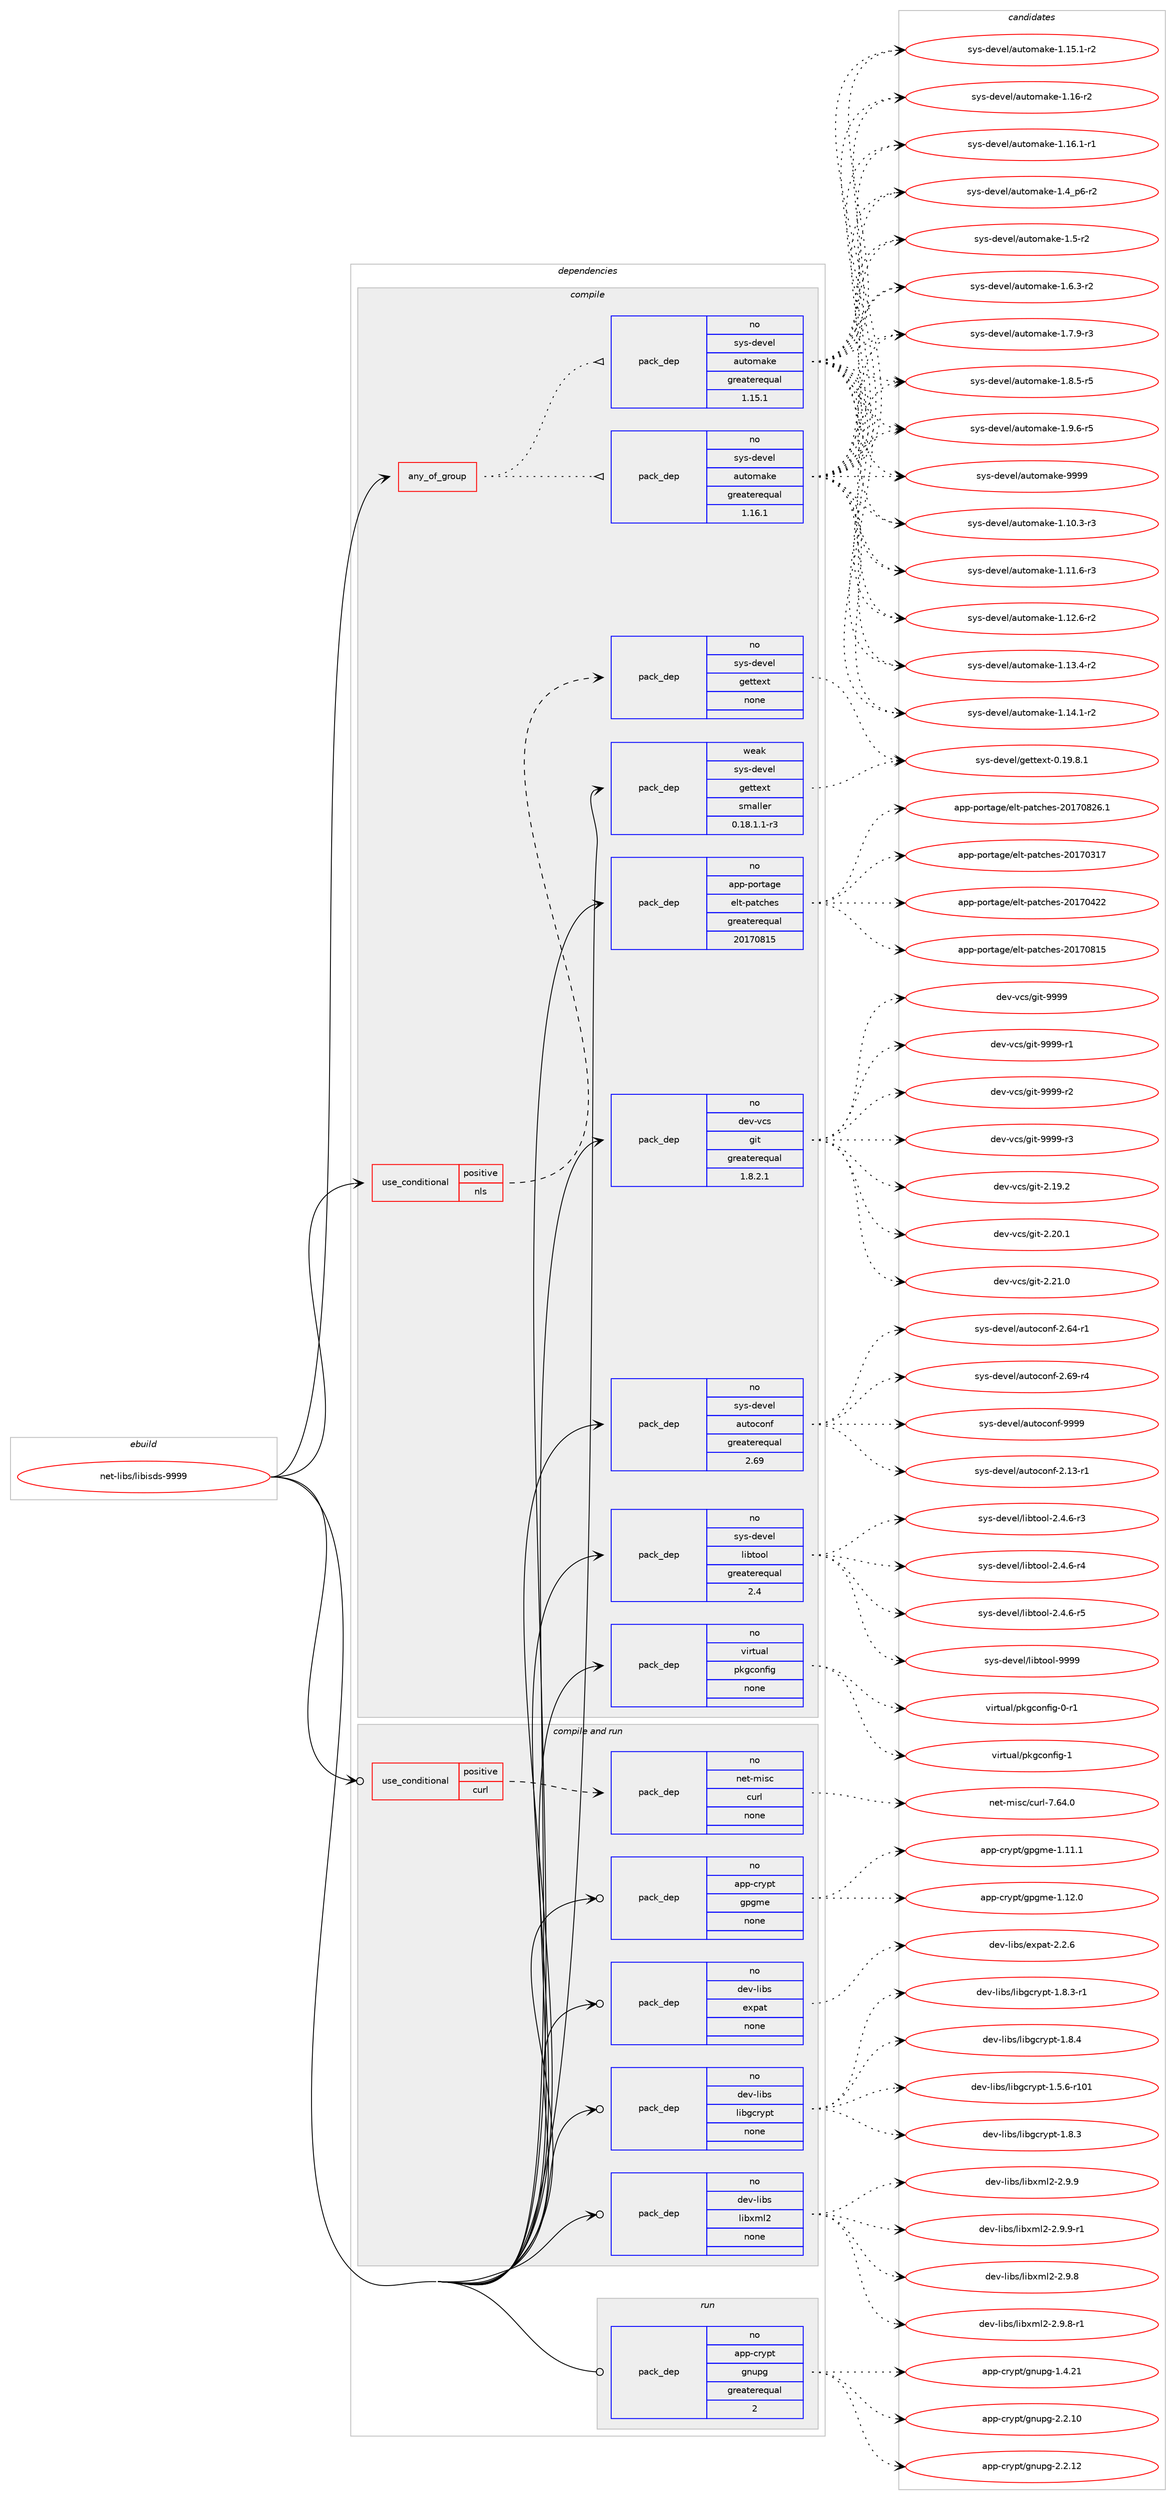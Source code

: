 digraph prolog {

# *************
# Graph options
# *************

newrank=true;
concentrate=true;
compound=true;
graph [rankdir=LR,fontname=Helvetica,fontsize=10,ranksep=1.5];#, ranksep=2.5, nodesep=0.2];
edge  [arrowhead=vee];
node  [fontname=Helvetica,fontsize=10];

# **********
# The ebuild
# **********

subgraph cluster_leftcol {
color=gray;
rank=same;
label=<<i>ebuild</i>>;
id [label="net-libs/libisds-9999", color=red, width=4, href="../net-libs/libisds-9999.svg"];
}

# ****************
# The dependencies
# ****************

subgraph cluster_midcol {
color=gray;
label=<<i>dependencies</i>>;
subgraph cluster_compile {
fillcolor="#eeeeee";
style=filled;
label=<<i>compile</i>>;
subgraph any26118 {
dependency1659623 [label=<<TABLE BORDER="0" CELLBORDER="1" CELLSPACING="0" CELLPADDING="4"><TR><TD CELLPADDING="10">any_of_group</TD></TR></TABLE>>, shape=none, color=red];subgraph pack1186516 {
dependency1659624 [label=<<TABLE BORDER="0" CELLBORDER="1" CELLSPACING="0" CELLPADDING="4" WIDTH="220"><TR><TD ROWSPAN="6" CELLPADDING="30">pack_dep</TD></TR><TR><TD WIDTH="110">no</TD></TR><TR><TD>sys-devel</TD></TR><TR><TD>automake</TD></TR><TR><TD>greaterequal</TD></TR><TR><TD>1.16.1</TD></TR></TABLE>>, shape=none, color=blue];
}
dependency1659623:e -> dependency1659624:w [weight=20,style="dotted",arrowhead="oinv"];
subgraph pack1186517 {
dependency1659625 [label=<<TABLE BORDER="0" CELLBORDER="1" CELLSPACING="0" CELLPADDING="4" WIDTH="220"><TR><TD ROWSPAN="6" CELLPADDING="30">pack_dep</TD></TR><TR><TD WIDTH="110">no</TD></TR><TR><TD>sys-devel</TD></TR><TR><TD>automake</TD></TR><TR><TD>greaterequal</TD></TR><TR><TD>1.15.1</TD></TR></TABLE>>, shape=none, color=blue];
}
dependency1659623:e -> dependency1659625:w [weight=20,style="dotted",arrowhead="oinv"];
}
id:e -> dependency1659623:w [weight=20,style="solid",arrowhead="vee"];
subgraph cond446201 {
dependency1659626 [label=<<TABLE BORDER="0" CELLBORDER="1" CELLSPACING="0" CELLPADDING="4"><TR><TD ROWSPAN="3" CELLPADDING="10">use_conditional</TD></TR><TR><TD>positive</TD></TR><TR><TD>nls</TD></TR></TABLE>>, shape=none, color=red];
subgraph pack1186518 {
dependency1659627 [label=<<TABLE BORDER="0" CELLBORDER="1" CELLSPACING="0" CELLPADDING="4" WIDTH="220"><TR><TD ROWSPAN="6" CELLPADDING="30">pack_dep</TD></TR><TR><TD WIDTH="110">no</TD></TR><TR><TD>sys-devel</TD></TR><TR><TD>gettext</TD></TR><TR><TD>none</TD></TR><TR><TD></TD></TR></TABLE>>, shape=none, color=blue];
}
dependency1659626:e -> dependency1659627:w [weight=20,style="dashed",arrowhead="vee"];
}
id:e -> dependency1659626:w [weight=20,style="solid",arrowhead="vee"];
subgraph pack1186519 {
dependency1659628 [label=<<TABLE BORDER="0" CELLBORDER="1" CELLSPACING="0" CELLPADDING="4" WIDTH="220"><TR><TD ROWSPAN="6" CELLPADDING="30">pack_dep</TD></TR><TR><TD WIDTH="110">no</TD></TR><TR><TD>app-portage</TD></TR><TR><TD>elt-patches</TD></TR><TR><TD>greaterequal</TD></TR><TR><TD>20170815</TD></TR></TABLE>>, shape=none, color=blue];
}
id:e -> dependency1659628:w [weight=20,style="solid",arrowhead="vee"];
subgraph pack1186520 {
dependency1659629 [label=<<TABLE BORDER="0" CELLBORDER="1" CELLSPACING="0" CELLPADDING="4" WIDTH="220"><TR><TD ROWSPAN="6" CELLPADDING="30">pack_dep</TD></TR><TR><TD WIDTH="110">no</TD></TR><TR><TD>dev-vcs</TD></TR><TR><TD>git</TD></TR><TR><TD>greaterequal</TD></TR><TR><TD>1.8.2.1</TD></TR></TABLE>>, shape=none, color=blue];
}
id:e -> dependency1659629:w [weight=20,style="solid",arrowhead="vee"];
subgraph pack1186521 {
dependency1659630 [label=<<TABLE BORDER="0" CELLBORDER="1" CELLSPACING="0" CELLPADDING="4" WIDTH="220"><TR><TD ROWSPAN="6" CELLPADDING="30">pack_dep</TD></TR><TR><TD WIDTH="110">no</TD></TR><TR><TD>sys-devel</TD></TR><TR><TD>autoconf</TD></TR><TR><TD>greaterequal</TD></TR><TR><TD>2.69</TD></TR></TABLE>>, shape=none, color=blue];
}
id:e -> dependency1659630:w [weight=20,style="solid",arrowhead="vee"];
subgraph pack1186522 {
dependency1659631 [label=<<TABLE BORDER="0" CELLBORDER="1" CELLSPACING="0" CELLPADDING="4" WIDTH="220"><TR><TD ROWSPAN="6" CELLPADDING="30">pack_dep</TD></TR><TR><TD WIDTH="110">no</TD></TR><TR><TD>sys-devel</TD></TR><TR><TD>libtool</TD></TR><TR><TD>greaterequal</TD></TR><TR><TD>2.4</TD></TR></TABLE>>, shape=none, color=blue];
}
id:e -> dependency1659631:w [weight=20,style="solid",arrowhead="vee"];
subgraph pack1186523 {
dependency1659632 [label=<<TABLE BORDER="0" CELLBORDER="1" CELLSPACING="0" CELLPADDING="4" WIDTH="220"><TR><TD ROWSPAN="6" CELLPADDING="30">pack_dep</TD></TR><TR><TD WIDTH="110">no</TD></TR><TR><TD>virtual</TD></TR><TR><TD>pkgconfig</TD></TR><TR><TD>none</TD></TR><TR><TD></TD></TR></TABLE>>, shape=none, color=blue];
}
id:e -> dependency1659632:w [weight=20,style="solid",arrowhead="vee"];
subgraph pack1186524 {
dependency1659633 [label=<<TABLE BORDER="0" CELLBORDER="1" CELLSPACING="0" CELLPADDING="4" WIDTH="220"><TR><TD ROWSPAN="6" CELLPADDING="30">pack_dep</TD></TR><TR><TD WIDTH="110">weak</TD></TR><TR><TD>sys-devel</TD></TR><TR><TD>gettext</TD></TR><TR><TD>smaller</TD></TR><TR><TD>0.18.1.1-r3</TD></TR></TABLE>>, shape=none, color=blue];
}
id:e -> dependency1659633:w [weight=20,style="solid",arrowhead="vee"];
}
subgraph cluster_compileandrun {
fillcolor="#eeeeee";
style=filled;
label=<<i>compile and run</i>>;
subgraph cond446202 {
dependency1659634 [label=<<TABLE BORDER="0" CELLBORDER="1" CELLSPACING="0" CELLPADDING="4"><TR><TD ROWSPAN="3" CELLPADDING="10">use_conditional</TD></TR><TR><TD>positive</TD></TR><TR><TD>curl</TD></TR></TABLE>>, shape=none, color=red];
subgraph pack1186525 {
dependency1659635 [label=<<TABLE BORDER="0" CELLBORDER="1" CELLSPACING="0" CELLPADDING="4" WIDTH="220"><TR><TD ROWSPAN="6" CELLPADDING="30">pack_dep</TD></TR><TR><TD WIDTH="110">no</TD></TR><TR><TD>net-misc</TD></TR><TR><TD>curl</TD></TR><TR><TD>none</TD></TR><TR><TD></TD></TR></TABLE>>, shape=none, color=blue];
}
dependency1659634:e -> dependency1659635:w [weight=20,style="dashed",arrowhead="vee"];
}
id:e -> dependency1659634:w [weight=20,style="solid",arrowhead="odotvee"];
subgraph pack1186526 {
dependency1659636 [label=<<TABLE BORDER="0" CELLBORDER="1" CELLSPACING="0" CELLPADDING="4" WIDTH="220"><TR><TD ROWSPAN="6" CELLPADDING="30">pack_dep</TD></TR><TR><TD WIDTH="110">no</TD></TR><TR><TD>app-crypt</TD></TR><TR><TD>gpgme</TD></TR><TR><TD>none</TD></TR><TR><TD></TD></TR></TABLE>>, shape=none, color=blue];
}
id:e -> dependency1659636:w [weight=20,style="solid",arrowhead="odotvee"];
subgraph pack1186527 {
dependency1659637 [label=<<TABLE BORDER="0" CELLBORDER="1" CELLSPACING="0" CELLPADDING="4" WIDTH="220"><TR><TD ROWSPAN="6" CELLPADDING="30">pack_dep</TD></TR><TR><TD WIDTH="110">no</TD></TR><TR><TD>dev-libs</TD></TR><TR><TD>expat</TD></TR><TR><TD>none</TD></TR><TR><TD></TD></TR></TABLE>>, shape=none, color=blue];
}
id:e -> dependency1659637:w [weight=20,style="solid",arrowhead="odotvee"];
subgraph pack1186528 {
dependency1659638 [label=<<TABLE BORDER="0" CELLBORDER="1" CELLSPACING="0" CELLPADDING="4" WIDTH="220"><TR><TD ROWSPAN="6" CELLPADDING="30">pack_dep</TD></TR><TR><TD WIDTH="110">no</TD></TR><TR><TD>dev-libs</TD></TR><TR><TD>libgcrypt</TD></TR><TR><TD>none</TD></TR><TR><TD></TD></TR></TABLE>>, shape=none, color=blue];
}
id:e -> dependency1659638:w [weight=20,style="solid",arrowhead="odotvee"];
subgraph pack1186529 {
dependency1659639 [label=<<TABLE BORDER="0" CELLBORDER="1" CELLSPACING="0" CELLPADDING="4" WIDTH="220"><TR><TD ROWSPAN="6" CELLPADDING="30">pack_dep</TD></TR><TR><TD WIDTH="110">no</TD></TR><TR><TD>dev-libs</TD></TR><TR><TD>libxml2</TD></TR><TR><TD>none</TD></TR><TR><TD></TD></TR></TABLE>>, shape=none, color=blue];
}
id:e -> dependency1659639:w [weight=20,style="solid",arrowhead="odotvee"];
}
subgraph cluster_run {
fillcolor="#eeeeee";
style=filled;
label=<<i>run</i>>;
subgraph pack1186530 {
dependency1659640 [label=<<TABLE BORDER="0" CELLBORDER="1" CELLSPACING="0" CELLPADDING="4" WIDTH="220"><TR><TD ROWSPAN="6" CELLPADDING="30">pack_dep</TD></TR><TR><TD WIDTH="110">no</TD></TR><TR><TD>app-crypt</TD></TR><TR><TD>gnupg</TD></TR><TR><TD>greaterequal</TD></TR><TR><TD>2</TD></TR></TABLE>>, shape=none, color=blue];
}
id:e -> dependency1659640:w [weight=20,style="solid",arrowhead="odot"];
}
}

# **************
# The candidates
# **************

subgraph cluster_choices {
rank=same;
color=gray;
label=<<i>candidates</i>>;

subgraph choice1186516 {
color=black;
nodesep=1;
choice11512111545100101118101108479711711611110997107101454946494846514511451 [label="sys-devel/automake-1.10.3-r3", color=red, width=4,href="../sys-devel/automake-1.10.3-r3.svg"];
choice11512111545100101118101108479711711611110997107101454946494946544511451 [label="sys-devel/automake-1.11.6-r3", color=red, width=4,href="../sys-devel/automake-1.11.6-r3.svg"];
choice11512111545100101118101108479711711611110997107101454946495046544511450 [label="sys-devel/automake-1.12.6-r2", color=red, width=4,href="../sys-devel/automake-1.12.6-r2.svg"];
choice11512111545100101118101108479711711611110997107101454946495146524511450 [label="sys-devel/automake-1.13.4-r2", color=red, width=4,href="../sys-devel/automake-1.13.4-r2.svg"];
choice11512111545100101118101108479711711611110997107101454946495246494511450 [label="sys-devel/automake-1.14.1-r2", color=red, width=4,href="../sys-devel/automake-1.14.1-r2.svg"];
choice11512111545100101118101108479711711611110997107101454946495346494511450 [label="sys-devel/automake-1.15.1-r2", color=red, width=4,href="../sys-devel/automake-1.15.1-r2.svg"];
choice1151211154510010111810110847971171161111099710710145494649544511450 [label="sys-devel/automake-1.16-r2", color=red, width=4,href="../sys-devel/automake-1.16-r2.svg"];
choice11512111545100101118101108479711711611110997107101454946495446494511449 [label="sys-devel/automake-1.16.1-r1", color=red, width=4,href="../sys-devel/automake-1.16.1-r1.svg"];
choice115121115451001011181011084797117116111109971071014549465295112544511450 [label="sys-devel/automake-1.4_p6-r2", color=red, width=4,href="../sys-devel/automake-1.4_p6-r2.svg"];
choice11512111545100101118101108479711711611110997107101454946534511450 [label="sys-devel/automake-1.5-r2", color=red, width=4,href="../sys-devel/automake-1.5-r2.svg"];
choice115121115451001011181011084797117116111109971071014549465446514511450 [label="sys-devel/automake-1.6.3-r2", color=red, width=4,href="../sys-devel/automake-1.6.3-r2.svg"];
choice115121115451001011181011084797117116111109971071014549465546574511451 [label="sys-devel/automake-1.7.9-r3", color=red, width=4,href="../sys-devel/automake-1.7.9-r3.svg"];
choice115121115451001011181011084797117116111109971071014549465646534511453 [label="sys-devel/automake-1.8.5-r5", color=red, width=4,href="../sys-devel/automake-1.8.5-r5.svg"];
choice115121115451001011181011084797117116111109971071014549465746544511453 [label="sys-devel/automake-1.9.6-r5", color=red, width=4,href="../sys-devel/automake-1.9.6-r5.svg"];
choice115121115451001011181011084797117116111109971071014557575757 [label="sys-devel/automake-9999", color=red, width=4,href="../sys-devel/automake-9999.svg"];
dependency1659624:e -> choice11512111545100101118101108479711711611110997107101454946494846514511451:w [style=dotted,weight="100"];
dependency1659624:e -> choice11512111545100101118101108479711711611110997107101454946494946544511451:w [style=dotted,weight="100"];
dependency1659624:e -> choice11512111545100101118101108479711711611110997107101454946495046544511450:w [style=dotted,weight="100"];
dependency1659624:e -> choice11512111545100101118101108479711711611110997107101454946495146524511450:w [style=dotted,weight="100"];
dependency1659624:e -> choice11512111545100101118101108479711711611110997107101454946495246494511450:w [style=dotted,weight="100"];
dependency1659624:e -> choice11512111545100101118101108479711711611110997107101454946495346494511450:w [style=dotted,weight="100"];
dependency1659624:e -> choice1151211154510010111810110847971171161111099710710145494649544511450:w [style=dotted,weight="100"];
dependency1659624:e -> choice11512111545100101118101108479711711611110997107101454946495446494511449:w [style=dotted,weight="100"];
dependency1659624:e -> choice115121115451001011181011084797117116111109971071014549465295112544511450:w [style=dotted,weight="100"];
dependency1659624:e -> choice11512111545100101118101108479711711611110997107101454946534511450:w [style=dotted,weight="100"];
dependency1659624:e -> choice115121115451001011181011084797117116111109971071014549465446514511450:w [style=dotted,weight="100"];
dependency1659624:e -> choice115121115451001011181011084797117116111109971071014549465546574511451:w [style=dotted,weight="100"];
dependency1659624:e -> choice115121115451001011181011084797117116111109971071014549465646534511453:w [style=dotted,weight="100"];
dependency1659624:e -> choice115121115451001011181011084797117116111109971071014549465746544511453:w [style=dotted,weight="100"];
dependency1659624:e -> choice115121115451001011181011084797117116111109971071014557575757:w [style=dotted,weight="100"];
}
subgraph choice1186517 {
color=black;
nodesep=1;
choice11512111545100101118101108479711711611110997107101454946494846514511451 [label="sys-devel/automake-1.10.3-r3", color=red, width=4,href="../sys-devel/automake-1.10.3-r3.svg"];
choice11512111545100101118101108479711711611110997107101454946494946544511451 [label="sys-devel/automake-1.11.6-r3", color=red, width=4,href="../sys-devel/automake-1.11.6-r3.svg"];
choice11512111545100101118101108479711711611110997107101454946495046544511450 [label="sys-devel/automake-1.12.6-r2", color=red, width=4,href="../sys-devel/automake-1.12.6-r2.svg"];
choice11512111545100101118101108479711711611110997107101454946495146524511450 [label="sys-devel/automake-1.13.4-r2", color=red, width=4,href="../sys-devel/automake-1.13.4-r2.svg"];
choice11512111545100101118101108479711711611110997107101454946495246494511450 [label="sys-devel/automake-1.14.1-r2", color=red, width=4,href="../sys-devel/automake-1.14.1-r2.svg"];
choice11512111545100101118101108479711711611110997107101454946495346494511450 [label="sys-devel/automake-1.15.1-r2", color=red, width=4,href="../sys-devel/automake-1.15.1-r2.svg"];
choice1151211154510010111810110847971171161111099710710145494649544511450 [label="sys-devel/automake-1.16-r2", color=red, width=4,href="../sys-devel/automake-1.16-r2.svg"];
choice11512111545100101118101108479711711611110997107101454946495446494511449 [label="sys-devel/automake-1.16.1-r1", color=red, width=4,href="../sys-devel/automake-1.16.1-r1.svg"];
choice115121115451001011181011084797117116111109971071014549465295112544511450 [label="sys-devel/automake-1.4_p6-r2", color=red, width=4,href="../sys-devel/automake-1.4_p6-r2.svg"];
choice11512111545100101118101108479711711611110997107101454946534511450 [label="sys-devel/automake-1.5-r2", color=red, width=4,href="../sys-devel/automake-1.5-r2.svg"];
choice115121115451001011181011084797117116111109971071014549465446514511450 [label="sys-devel/automake-1.6.3-r2", color=red, width=4,href="../sys-devel/automake-1.6.3-r2.svg"];
choice115121115451001011181011084797117116111109971071014549465546574511451 [label="sys-devel/automake-1.7.9-r3", color=red, width=4,href="../sys-devel/automake-1.7.9-r3.svg"];
choice115121115451001011181011084797117116111109971071014549465646534511453 [label="sys-devel/automake-1.8.5-r5", color=red, width=4,href="../sys-devel/automake-1.8.5-r5.svg"];
choice115121115451001011181011084797117116111109971071014549465746544511453 [label="sys-devel/automake-1.9.6-r5", color=red, width=4,href="../sys-devel/automake-1.9.6-r5.svg"];
choice115121115451001011181011084797117116111109971071014557575757 [label="sys-devel/automake-9999", color=red, width=4,href="../sys-devel/automake-9999.svg"];
dependency1659625:e -> choice11512111545100101118101108479711711611110997107101454946494846514511451:w [style=dotted,weight="100"];
dependency1659625:e -> choice11512111545100101118101108479711711611110997107101454946494946544511451:w [style=dotted,weight="100"];
dependency1659625:e -> choice11512111545100101118101108479711711611110997107101454946495046544511450:w [style=dotted,weight="100"];
dependency1659625:e -> choice11512111545100101118101108479711711611110997107101454946495146524511450:w [style=dotted,weight="100"];
dependency1659625:e -> choice11512111545100101118101108479711711611110997107101454946495246494511450:w [style=dotted,weight="100"];
dependency1659625:e -> choice11512111545100101118101108479711711611110997107101454946495346494511450:w [style=dotted,weight="100"];
dependency1659625:e -> choice1151211154510010111810110847971171161111099710710145494649544511450:w [style=dotted,weight="100"];
dependency1659625:e -> choice11512111545100101118101108479711711611110997107101454946495446494511449:w [style=dotted,weight="100"];
dependency1659625:e -> choice115121115451001011181011084797117116111109971071014549465295112544511450:w [style=dotted,weight="100"];
dependency1659625:e -> choice11512111545100101118101108479711711611110997107101454946534511450:w [style=dotted,weight="100"];
dependency1659625:e -> choice115121115451001011181011084797117116111109971071014549465446514511450:w [style=dotted,weight="100"];
dependency1659625:e -> choice115121115451001011181011084797117116111109971071014549465546574511451:w [style=dotted,weight="100"];
dependency1659625:e -> choice115121115451001011181011084797117116111109971071014549465646534511453:w [style=dotted,weight="100"];
dependency1659625:e -> choice115121115451001011181011084797117116111109971071014549465746544511453:w [style=dotted,weight="100"];
dependency1659625:e -> choice115121115451001011181011084797117116111109971071014557575757:w [style=dotted,weight="100"];
}
subgraph choice1186518 {
color=black;
nodesep=1;
choice1151211154510010111810110847103101116116101120116454846495746564649 [label="sys-devel/gettext-0.19.8.1", color=red, width=4,href="../sys-devel/gettext-0.19.8.1.svg"];
dependency1659627:e -> choice1151211154510010111810110847103101116116101120116454846495746564649:w [style=dotted,weight="100"];
}
subgraph choice1186519 {
color=black;
nodesep=1;
choice97112112451121111141169710310147101108116451129711699104101115455048495548514955 [label="app-portage/elt-patches-20170317", color=red, width=4,href="../app-portage/elt-patches-20170317.svg"];
choice97112112451121111141169710310147101108116451129711699104101115455048495548525050 [label="app-portage/elt-patches-20170422", color=red, width=4,href="../app-portage/elt-patches-20170422.svg"];
choice97112112451121111141169710310147101108116451129711699104101115455048495548564953 [label="app-portage/elt-patches-20170815", color=red, width=4,href="../app-portage/elt-patches-20170815.svg"];
choice971121124511211111411697103101471011081164511297116991041011154550484955485650544649 [label="app-portage/elt-patches-20170826.1", color=red, width=4,href="../app-portage/elt-patches-20170826.1.svg"];
dependency1659628:e -> choice97112112451121111141169710310147101108116451129711699104101115455048495548514955:w [style=dotted,weight="100"];
dependency1659628:e -> choice97112112451121111141169710310147101108116451129711699104101115455048495548525050:w [style=dotted,weight="100"];
dependency1659628:e -> choice97112112451121111141169710310147101108116451129711699104101115455048495548564953:w [style=dotted,weight="100"];
dependency1659628:e -> choice971121124511211111411697103101471011081164511297116991041011154550484955485650544649:w [style=dotted,weight="100"];
}
subgraph choice1186520 {
color=black;
nodesep=1;
choice10010111845118991154710310511645504649574650 [label="dev-vcs/git-2.19.2", color=red, width=4,href="../dev-vcs/git-2.19.2.svg"];
choice10010111845118991154710310511645504650484649 [label="dev-vcs/git-2.20.1", color=red, width=4,href="../dev-vcs/git-2.20.1.svg"];
choice10010111845118991154710310511645504650494648 [label="dev-vcs/git-2.21.0", color=red, width=4,href="../dev-vcs/git-2.21.0.svg"];
choice1001011184511899115471031051164557575757 [label="dev-vcs/git-9999", color=red, width=4,href="../dev-vcs/git-9999.svg"];
choice10010111845118991154710310511645575757574511449 [label="dev-vcs/git-9999-r1", color=red, width=4,href="../dev-vcs/git-9999-r1.svg"];
choice10010111845118991154710310511645575757574511450 [label="dev-vcs/git-9999-r2", color=red, width=4,href="../dev-vcs/git-9999-r2.svg"];
choice10010111845118991154710310511645575757574511451 [label="dev-vcs/git-9999-r3", color=red, width=4,href="../dev-vcs/git-9999-r3.svg"];
dependency1659629:e -> choice10010111845118991154710310511645504649574650:w [style=dotted,weight="100"];
dependency1659629:e -> choice10010111845118991154710310511645504650484649:w [style=dotted,weight="100"];
dependency1659629:e -> choice10010111845118991154710310511645504650494648:w [style=dotted,weight="100"];
dependency1659629:e -> choice1001011184511899115471031051164557575757:w [style=dotted,weight="100"];
dependency1659629:e -> choice10010111845118991154710310511645575757574511449:w [style=dotted,weight="100"];
dependency1659629:e -> choice10010111845118991154710310511645575757574511450:w [style=dotted,weight="100"];
dependency1659629:e -> choice10010111845118991154710310511645575757574511451:w [style=dotted,weight="100"];
}
subgraph choice1186521 {
color=black;
nodesep=1;
choice1151211154510010111810110847971171161119911111010245504649514511449 [label="sys-devel/autoconf-2.13-r1", color=red, width=4,href="../sys-devel/autoconf-2.13-r1.svg"];
choice1151211154510010111810110847971171161119911111010245504654524511449 [label="sys-devel/autoconf-2.64-r1", color=red, width=4,href="../sys-devel/autoconf-2.64-r1.svg"];
choice1151211154510010111810110847971171161119911111010245504654574511452 [label="sys-devel/autoconf-2.69-r4", color=red, width=4,href="../sys-devel/autoconf-2.69-r4.svg"];
choice115121115451001011181011084797117116111991111101024557575757 [label="sys-devel/autoconf-9999", color=red, width=4,href="../sys-devel/autoconf-9999.svg"];
dependency1659630:e -> choice1151211154510010111810110847971171161119911111010245504649514511449:w [style=dotted,weight="100"];
dependency1659630:e -> choice1151211154510010111810110847971171161119911111010245504654524511449:w [style=dotted,weight="100"];
dependency1659630:e -> choice1151211154510010111810110847971171161119911111010245504654574511452:w [style=dotted,weight="100"];
dependency1659630:e -> choice115121115451001011181011084797117116111991111101024557575757:w [style=dotted,weight="100"];
}
subgraph choice1186522 {
color=black;
nodesep=1;
choice1151211154510010111810110847108105981161111111084550465246544511451 [label="sys-devel/libtool-2.4.6-r3", color=red, width=4,href="../sys-devel/libtool-2.4.6-r3.svg"];
choice1151211154510010111810110847108105981161111111084550465246544511452 [label="sys-devel/libtool-2.4.6-r4", color=red, width=4,href="../sys-devel/libtool-2.4.6-r4.svg"];
choice1151211154510010111810110847108105981161111111084550465246544511453 [label="sys-devel/libtool-2.4.6-r5", color=red, width=4,href="../sys-devel/libtool-2.4.6-r5.svg"];
choice1151211154510010111810110847108105981161111111084557575757 [label="sys-devel/libtool-9999", color=red, width=4,href="../sys-devel/libtool-9999.svg"];
dependency1659631:e -> choice1151211154510010111810110847108105981161111111084550465246544511451:w [style=dotted,weight="100"];
dependency1659631:e -> choice1151211154510010111810110847108105981161111111084550465246544511452:w [style=dotted,weight="100"];
dependency1659631:e -> choice1151211154510010111810110847108105981161111111084550465246544511453:w [style=dotted,weight="100"];
dependency1659631:e -> choice1151211154510010111810110847108105981161111111084557575757:w [style=dotted,weight="100"];
}
subgraph choice1186523 {
color=black;
nodesep=1;
choice11810511411611797108471121071039911111010210510345484511449 [label="virtual/pkgconfig-0-r1", color=red, width=4,href="../virtual/pkgconfig-0-r1.svg"];
choice1181051141161179710847112107103991111101021051034549 [label="virtual/pkgconfig-1", color=red, width=4,href="../virtual/pkgconfig-1.svg"];
dependency1659632:e -> choice11810511411611797108471121071039911111010210510345484511449:w [style=dotted,weight="100"];
dependency1659632:e -> choice1181051141161179710847112107103991111101021051034549:w [style=dotted,weight="100"];
}
subgraph choice1186524 {
color=black;
nodesep=1;
choice1151211154510010111810110847103101116116101120116454846495746564649 [label="sys-devel/gettext-0.19.8.1", color=red, width=4,href="../sys-devel/gettext-0.19.8.1.svg"];
dependency1659633:e -> choice1151211154510010111810110847103101116116101120116454846495746564649:w [style=dotted,weight="100"];
}
subgraph choice1186525 {
color=black;
nodesep=1;
choice1101011164510910511599479911711410845554654524648 [label="net-misc/curl-7.64.0", color=red, width=4,href="../net-misc/curl-7.64.0.svg"];
dependency1659635:e -> choice1101011164510910511599479911711410845554654524648:w [style=dotted,weight="100"];
}
subgraph choice1186526 {
color=black;
nodesep=1;
choice9711211245991141211121164710311210310910145494649494649 [label="app-crypt/gpgme-1.11.1", color=red, width=4,href="../app-crypt/gpgme-1.11.1.svg"];
choice9711211245991141211121164710311210310910145494649504648 [label="app-crypt/gpgme-1.12.0", color=red, width=4,href="../app-crypt/gpgme-1.12.0.svg"];
dependency1659636:e -> choice9711211245991141211121164710311210310910145494649494649:w [style=dotted,weight="100"];
dependency1659636:e -> choice9711211245991141211121164710311210310910145494649504648:w [style=dotted,weight="100"];
}
subgraph choice1186527 {
color=black;
nodesep=1;
choice10010111845108105981154710112011297116455046504654 [label="dev-libs/expat-2.2.6", color=red, width=4,href="../dev-libs/expat-2.2.6.svg"];
dependency1659637:e -> choice10010111845108105981154710112011297116455046504654:w [style=dotted,weight="100"];
}
subgraph choice1186528 {
color=black;
nodesep=1;
choice100101118451081059811547108105981039911412111211645494653465445114494849 [label="dev-libs/libgcrypt-1.5.6-r101", color=red, width=4,href="../dev-libs/libgcrypt-1.5.6-r101.svg"];
choice1001011184510810598115471081059810399114121112116454946564651 [label="dev-libs/libgcrypt-1.8.3", color=red, width=4,href="../dev-libs/libgcrypt-1.8.3.svg"];
choice10010111845108105981154710810598103991141211121164549465646514511449 [label="dev-libs/libgcrypt-1.8.3-r1", color=red, width=4,href="../dev-libs/libgcrypt-1.8.3-r1.svg"];
choice1001011184510810598115471081059810399114121112116454946564652 [label="dev-libs/libgcrypt-1.8.4", color=red, width=4,href="../dev-libs/libgcrypt-1.8.4.svg"];
dependency1659638:e -> choice100101118451081059811547108105981039911412111211645494653465445114494849:w [style=dotted,weight="100"];
dependency1659638:e -> choice1001011184510810598115471081059810399114121112116454946564651:w [style=dotted,weight="100"];
dependency1659638:e -> choice10010111845108105981154710810598103991141211121164549465646514511449:w [style=dotted,weight="100"];
dependency1659638:e -> choice1001011184510810598115471081059810399114121112116454946564652:w [style=dotted,weight="100"];
}
subgraph choice1186529 {
color=black;
nodesep=1;
choice1001011184510810598115471081059812010910850455046574656 [label="dev-libs/libxml2-2.9.8", color=red, width=4,href="../dev-libs/libxml2-2.9.8.svg"];
choice10010111845108105981154710810598120109108504550465746564511449 [label="dev-libs/libxml2-2.9.8-r1", color=red, width=4,href="../dev-libs/libxml2-2.9.8-r1.svg"];
choice1001011184510810598115471081059812010910850455046574657 [label="dev-libs/libxml2-2.9.9", color=red, width=4,href="../dev-libs/libxml2-2.9.9.svg"];
choice10010111845108105981154710810598120109108504550465746574511449 [label="dev-libs/libxml2-2.9.9-r1", color=red, width=4,href="../dev-libs/libxml2-2.9.9-r1.svg"];
dependency1659639:e -> choice1001011184510810598115471081059812010910850455046574656:w [style=dotted,weight="100"];
dependency1659639:e -> choice10010111845108105981154710810598120109108504550465746564511449:w [style=dotted,weight="100"];
dependency1659639:e -> choice1001011184510810598115471081059812010910850455046574657:w [style=dotted,weight="100"];
dependency1659639:e -> choice10010111845108105981154710810598120109108504550465746574511449:w [style=dotted,weight="100"];
}
subgraph choice1186530 {
color=black;
nodesep=1;
choice9711211245991141211121164710311011711210345494652465049 [label="app-crypt/gnupg-1.4.21", color=red, width=4,href="../app-crypt/gnupg-1.4.21.svg"];
choice9711211245991141211121164710311011711210345504650464948 [label="app-crypt/gnupg-2.2.10", color=red, width=4,href="../app-crypt/gnupg-2.2.10.svg"];
choice9711211245991141211121164710311011711210345504650464950 [label="app-crypt/gnupg-2.2.12", color=red, width=4,href="../app-crypt/gnupg-2.2.12.svg"];
dependency1659640:e -> choice9711211245991141211121164710311011711210345494652465049:w [style=dotted,weight="100"];
dependency1659640:e -> choice9711211245991141211121164710311011711210345504650464948:w [style=dotted,weight="100"];
dependency1659640:e -> choice9711211245991141211121164710311011711210345504650464950:w [style=dotted,weight="100"];
}
}

}

